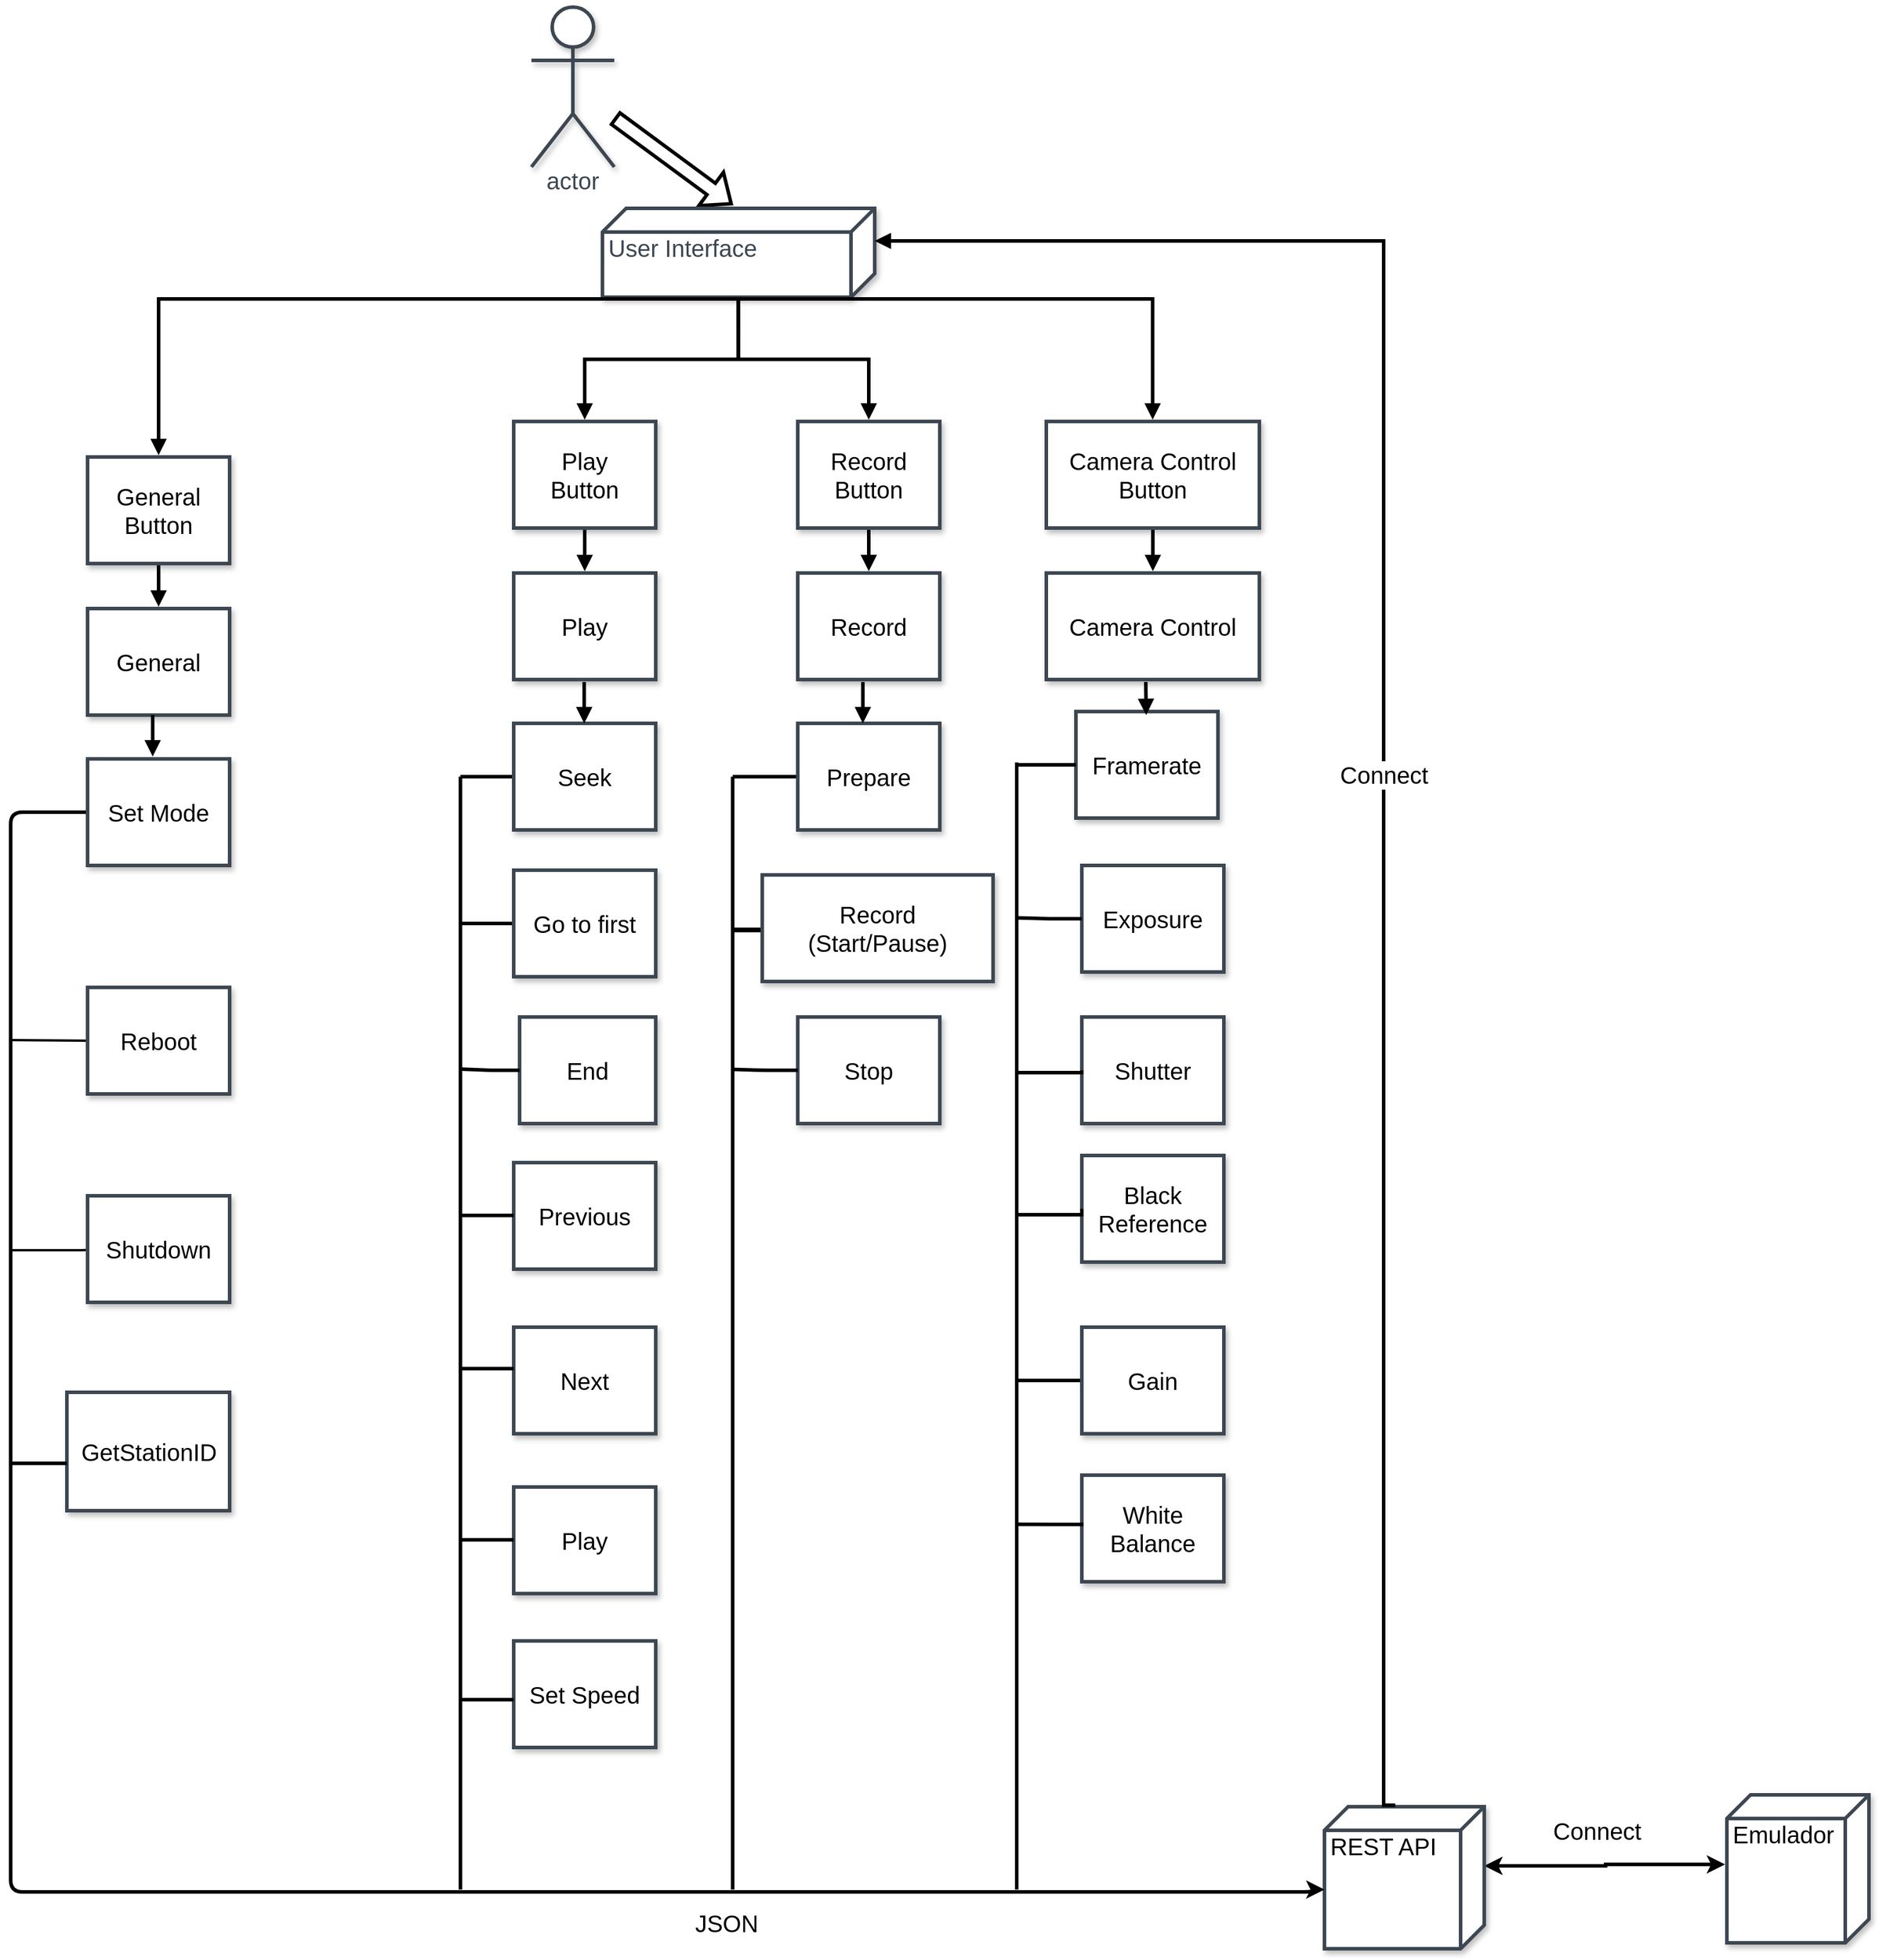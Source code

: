 <mxfile version="14.9.8" type="google"><diagram id="Tq0aVkGi8KAiOxXP445_" name="Page-1"><mxGraphModel dx="2513" dy="3167" grid="1" gridSize="10" guides="1" tooltips="1" connect="1" arrows="1" fold="1" page="1" pageScale="1" pageWidth="850" pageHeight="1100" math="0" shadow="0"><root><mxCell id="0"/><mxCell id="1" parent="0"/><UserObject label="Camera Control" lucidchartObjectId="6qt5-cwrYwba" id="a2ERE6Jyhy6qHA83pCRE-63"><mxCell style="html=1;overflow=block;blockSpacing=1;whiteSpace=wrap;;whiteSpace=wrap;fontSize=20;align=center;spacing=9;strokeColor=#3d4752;strokeOpacity=100;fillOpacity=100;shadow=1;fillColor=#ffffff;strokeWidth=3;" parent="1" vertex="1"><mxGeometry x="435" y="-712" width="180" height="90" as="geometry"/></mxCell></UserObject><UserObject label="Record" lucidchartObjectId="mrt5fdguKSx7" id="a2ERE6Jyhy6qHA83pCRE-64"><mxCell style="html=1;overflow=block;blockSpacing=1;whiteSpace=wrap;;whiteSpace=wrap;fontSize=20;align=center;spacing=9;strokeColor=#3d4752;strokeOpacity=100;fillOpacity=100;shadow=1;fillColor=#ffffff;strokeWidth=3;" parent="1" vertex="1"><mxGeometry x="225" y="-712" width="120" height="90" as="geometry"/></mxCell></UserObject><UserObject label="Play" lucidchartObjectId="yrt5bz7LIseQ" id="a2ERE6Jyhy6qHA83pCRE-65"><mxCell style="html=1;overflow=block;blockSpacing=1;whiteSpace=wrap;;whiteSpace=wrap;fontSize=20;align=center;spacing=9;strokeColor=#3d4752;strokeOpacity=100;fillOpacity=100;shadow=1;fillColor=#ffffff;strokeWidth=3;" parent="1" vertex="1"><mxGeometry x="-15" y="-712" width="120" height="90" as="geometry"/></mxCell></UserObject><mxCell id="wcb5IRSdTnuUfaPRGLEU-45" style="edgeStyle=none;shape=flexArrow;rounded=0;orthogonalLoop=1;jettySize=auto;html=1;entryX=0.522;entryY=-0.04;entryDx=0;entryDy=0;entryPerimeter=0;strokeWidth=3;" parent="1" source="a2ERE6Jyhy6qHA83pCRE-66" target="a2ERE6Jyhy6qHA83pCRE-67" edge="1"><mxGeometry relative="1" as="geometry"/></mxCell><UserObject label="actor" lucidchartObjectId="Kau5GPLqdX9~" id="a2ERE6Jyhy6qHA83pCRE-66"><mxCell style="html=1;overflow=block;blockSpacing=1;whiteSpace=wrap;shape=umlActor;labelPosition=center;verticalLabelPosition=bottom;verticalAlign=top;whiteSpace=nowrap;whiteSpace=wrap;fontSize=20;fontColor=#3d4752;align=center;spacing=0;strokeColor=#3d4752;strokeOpacity=100;fillOpacity=100;shadow=1;fillColor=#ffffff;strokeWidth=3;" parent="1" vertex="1"><mxGeometry y="-1190" width="70" height="135" as="geometry"/></mxCell></UserObject><UserObject label="&lt;div&gt;User Interface&lt;/div&gt;&lt;div&gt;&lt;br&gt;&lt;/div&gt;" lucidchartObjectId="~hu58S.ZaGs1" id="a2ERE6Jyhy6qHA83pCRE-67"><mxCell style="html=1;overflow=block;blockSpacing=1;whiteSpace=wrap;shape=cube;size=20;flipH=1;verticalAlign=top;spacingTop=22;spacingLeft=5;whiteSpace=wrap;fontSize=20;fontColor=#3d4752;align=center;align=left;spacing=0;strokeColor=#3d4752;strokeOpacity=100;fillOpacity=100;shadow=1;fillColor=#ffffff;strokeWidth=3;" parent="1" vertex="1"><mxGeometry x="60" y="-1020" width="230" height="75" as="geometry"/></mxCell></UserObject><mxCell id="DNsyr65En6juqMKMbYYN-5" style="edgeStyle=orthogonalEdgeStyle;rounded=0;orthogonalLoop=1;jettySize=auto;html=1;exitX=0;exitY=0;exitDx=0;exitDy=50;exitPerimeter=0;entryX=1.013;entryY=0.47;entryDx=0;entryDy=0;entryPerimeter=0;fontSize=20;startArrow=classic;startFill=1;endArrow=classic;endFill=1;strokeWidth=3;" edge="1" parent="1" source="a2ERE6Jyhy6qHA83pCRE-68" target="a2ERE6Jyhy6qHA83pCRE-69"><mxGeometry relative="1" as="geometry"/></mxCell><UserObject label="REST API" lucidchartObjectId="lju5xcNekT8n" id="a2ERE6Jyhy6qHA83pCRE-68"><mxCell style="html=1;overflow=block;blockSpacing=1;whiteSpace=wrap;shape=cube;size=20;flipH=1;verticalAlign=top;spacingTop=22;spacingLeft=5;whiteSpace=wrap;fontSize=20;align=center;align=left;spacing=0;strokeColor=#3d4752;strokeOpacity=100;fillOpacity=100;shadow=1;fillColor=#ffffff;strokeWidth=3;" parent="1" vertex="1"><mxGeometry x="670" y="330" width="135" height="120" as="geometry"/></mxCell></UserObject><UserObject label="Emulador" lucidchartObjectId="alu5J5_tlPzN" id="a2ERE6Jyhy6qHA83pCRE-69"><mxCell style="html=1;overflow=block;blockSpacing=1;whiteSpace=wrap;shape=cube;size=20;flipH=1;verticalAlign=top;spacingTop=22;spacingLeft=5;whiteSpace=wrap;fontSize=20;align=center;align=left;spacing=0;strokeColor=#3d4752;strokeOpacity=100;fillOpacity=100;shadow=1;fillColor=#ffffff;strokeWidth=3;" parent="1" vertex="1"><mxGeometry x="1010" y="320" width="120" height="125" as="geometry"/></mxCell></UserObject><UserObject label="" lucidchartObjectId="rmu5x2FNZgXI" id="a2ERE6Jyhy6qHA83pCRE-72"><mxCell style="html=1;jettySize=18;whiteSpace=wrap;fontSize=20;align=center;strokeWidth=3;rounded=1;arcSize=0;edgeStyle=orthogonalEdgeStyle;startArrow=none;;endArrow=block;endFill=1;;entryX=0;entryY=0;entryDx=0;entryDy=27.5;entryPerimeter=0;exitX=0.557;exitY=-0.01;exitDx=0;exitDy=0;exitPerimeter=0;" parent="1" source="a2ERE6Jyhy6qHA83pCRE-68" target="a2ERE6Jyhy6qHA83pCRE-67" edge="1"><mxGeometry width="100" height="100" relative="1" as="geometry"><Array as="points"><mxPoint x="720" y="-992"/></Array><mxPoint x="720" y="298" as="sourcePoint"/><mxPoint x="640" y="-933" as="targetPoint"/></mxGeometry></mxCell></UserObject><mxCell id="a2ERE6Jyhy6qHA83pCRE-73" value="Connect" style="text;html=1;resizable=0;labelBackgroundColor=#ffffff;align=center;verticalAlign=middle;;fontSize=20;" parent="a2ERE6Jyhy6qHA83pCRE-72" vertex="1"><mxGeometry relative="1" as="geometry"/></mxCell><UserObject label="JSON" lucidchartObjectId="Ktu5XEHQ36MG" id="a2ERE6Jyhy6qHA83pCRE-74"><mxCell style="html=1;overflow=block;blockSpacing=1;whiteSpace=wrap;strokeColor=none;fillColor=none;whiteSpace=wrap;fontSize=20;align=center;spacing=0;strokeWidth=1.5;" parent="1" vertex="1"><mxGeometry x="75" y="405" width="180" height="45" as="geometry"/></mxCell></UserObject><UserObject label="General Button" lucidchartObjectId="Ktu5nbrONZZC" id="a2ERE6Jyhy6qHA83pCRE-75"><mxCell style="html=1;overflow=block;blockSpacing=1;whiteSpace=wrap;;whiteSpace=wrap;fontSize=20;align=center;spacing=9;strokeColor=#3d4752;strokeOpacity=100;fillOpacity=100;shadow=1;fillColor=#ffffff;strokeWidth=3;" parent="1" vertex="1"><mxGeometry x="-375" y="-810" width="120" height="90" as="geometry"/></mxCell></UserObject><mxCell id="WBi7sadwqyiVNKmHGn8G-7" style="edgeStyle=orthogonalEdgeStyle;rounded=1;orthogonalLoop=1;jettySize=auto;html=1;endArrow=classic;endFill=1;strokeWidth=3;exitX=0;exitY=0.5;exitDx=0;exitDy=0;entryX=0;entryY=0;entryDx=135;entryDy=70;entryPerimeter=0;" parent="1" source="a2ERE6Jyhy6qHA83pCRE-77" target="a2ERE6Jyhy6qHA83pCRE-68" edge="1"><mxGeometry relative="1" as="geometry"><mxPoint x="540" y="402" as="targetPoint"/><Array as="points"><mxPoint x="-440" y="-510"/><mxPoint x="-440" y="402"/><mxPoint x="660" y="402"/></Array><mxPoint x="-440" y="-540" as="sourcePoint"/></mxGeometry></mxCell><UserObject label="General" lucidchartObjectId="Ktu5WQd-S7SZ" id="a2ERE6Jyhy6qHA83pCRE-76"><mxCell style="html=1;overflow=block;blockSpacing=1;whiteSpace=wrap;;whiteSpace=wrap;fontSize=20;align=center;spacing=9;strokeColor=#3d4752;strokeOpacity=100;fillOpacity=100;shadow=1;fillColor=#ffffff;strokeWidth=3;" parent="1" vertex="1"><mxGeometry x="-375" y="-682" width="120" height="90" as="geometry"/></mxCell></UserObject><UserObject label="Set Mode" lucidchartObjectId="Ktu5nh04~gD~" id="a2ERE6Jyhy6qHA83pCRE-77"><mxCell style="html=1;overflow=block;blockSpacing=1;whiteSpace=wrap;;whiteSpace=wrap;fontSize=20;align=center;spacing=9;strokeColor=#3d4752;strokeOpacity=100;fillOpacity=100;shadow=1;fillColor=#ffffff;strokeWidth=3;" parent="1" vertex="1"><mxGeometry x="-375" y="-555" width="120" height="90" as="geometry"/></mxCell></UserObject><UserObject label="" lucidchartObjectId="Xxu56DOL2vkj" id="a2ERE6Jyhy6qHA83pCRE-78"><mxCell style="html=1;jettySize=18;whiteSpace=wrap;fontSize=13;strokeWidth=3;rounded=1;arcSize=0;edgeStyle=orthogonalEdgeStyle;startArrow=none;;endArrow=block;endFill=1;;exitX=0.501;exitY=1.02;exitPerimeter=0;entryX=0.5;entryY=-0.017;entryPerimeter=0;" parent="1" source="a2ERE6Jyhy6qHA83pCRE-67" target="a2ERE6Jyhy6qHA83pCRE-75" edge="1"><mxGeometry width="100" height="100" relative="1" as="geometry"><Array as="points"/></mxGeometry></mxCell></UserObject><mxCell id="WBi7sadwqyiVNKmHGn8G-10" style="edgeStyle=orthogonalEdgeStyle;rounded=1;orthogonalLoop=1;jettySize=auto;html=1;exitX=0;exitY=0.5;exitDx=0;exitDy=0;endArrow=none;endFill=0;strokeWidth=2;" parent="1" source="a2ERE6Jyhy6qHA83pCRE-80" edge="1"><mxGeometry relative="1" as="geometry"><mxPoint x="-440" y="-317.5" as="targetPoint"/></mxGeometry></mxCell><UserObject label="Reboot" lucidchartObjectId="uAu5QDt~vpNm" id="a2ERE6Jyhy6qHA83pCRE-80"><mxCell style="html=1;overflow=block;blockSpacing=1;whiteSpace=wrap;;whiteSpace=wrap;fontSize=20;align=center;spacing=9;strokeColor=#3d4752;strokeOpacity=100;fillOpacity=100;shadow=1;fillColor=#ffffff;strokeWidth=3;" parent="1" vertex="1"><mxGeometry x="-375" y="-362" width="120" height="90" as="geometry"/></mxCell></UserObject><mxCell id="WBi7sadwqyiVNKmHGn8G-11" style="edgeStyle=orthogonalEdgeStyle;rounded=1;orthogonalLoop=1;jettySize=auto;html=1;exitX=0;exitY=0.5;exitDx=0;exitDy=0;endArrow=none;endFill=0;strokeWidth=2;" parent="1" source="a2ERE6Jyhy6qHA83pCRE-81" edge="1"><mxGeometry relative="1" as="geometry"><mxPoint x="-440" y="-140" as="targetPoint"/><Array as="points"><mxPoint x="-375" y="-140"/></Array></mxGeometry></mxCell><UserObject label="Shutdown" lucidchartObjectId="GAu57edMJUDW" id="a2ERE6Jyhy6qHA83pCRE-81"><mxCell style="html=1;overflow=block;blockSpacing=1;whiteSpace=wrap;;whiteSpace=wrap;fontSize=20;align=center;spacing=9;strokeColor=#3d4752;strokeOpacity=100;fillOpacity=100;shadow=1;fillColor=#ffffff;strokeWidth=3;" parent="1" vertex="1"><mxGeometry x="-375" y="-186" width="120" height="90" as="geometry"/></mxCell></UserObject><UserObject label="GetStationID" lucidchartObjectId="3Au5etybpW74" id="a2ERE6Jyhy6qHA83pCRE-82"><mxCell style="html=1;overflow=block;blockSpacing=1;whiteSpace=wrap;;whiteSpace=wrap;fontSize=20;align=center;spacing=9;strokeColor=#3d4752;strokeOpacity=100;fillOpacity=100;shadow=1;fillColor=#ffffff;strokeWidth=3;" parent="1" vertex="1"><mxGeometry x="-392.5" y="-20" width="137.5" height="100" as="geometry"/></mxCell></UserObject><UserObject label="" lucidchartObjectId="uBu52NZhCF6d" id="a2ERE6Jyhy6qHA83pCRE-83"><mxCell style="html=1;jettySize=18;whiteSpace=wrap;fontSize=13;strokeWidth=3;rounded=1;arcSize=0;edgeStyle=orthogonalEdgeStyle;startArrow=none;;endArrow=block;endFill=1;;exitX=0.5;exitY=1.017;exitPerimeter=0;entryX=0.5;entryY=-0.017;entryPerimeter=0;" parent="1" source="a2ERE6Jyhy6qHA83pCRE-75" target="a2ERE6Jyhy6qHA83pCRE-76" edge="1"><mxGeometry width="100" height="100" relative="1" as="geometry"><Array as="points"/></mxGeometry></mxCell></UserObject><UserObject label="Play Button" lucidchartObjectId="DBu5nGnanWgZ" id="a2ERE6Jyhy6qHA83pCRE-84"><mxCell style="html=1;overflow=block;blockSpacing=1;whiteSpace=wrap;;whiteSpace=wrap;fontSize=20;align=center;spacing=9;strokeColor=#3d4752;strokeOpacity=100;fillOpacity=100;shadow=1;fillColor=#ffffff;strokeWidth=3;" parent="1" vertex="1"><mxGeometry x="-15" y="-840" width="120" height="90" as="geometry"/></mxCell></UserObject><UserObject label="Record Button" lucidchartObjectId="IBu54L85IwHE" id="a2ERE6Jyhy6qHA83pCRE-85"><mxCell style="html=1;overflow=block;blockSpacing=1;whiteSpace=wrap;;whiteSpace=wrap;fontSize=20;align=center;spacing=9;strokeColor=#3d4752;strokeOpacity=100;fillOpacity=100;shadow=1;fillColor=#ffffff;strokeWidth=3;" parent="1" vertex="1"><mxGeometry x="225" y="-840" width="120" height="90" as="geometry"/></mxCell></UserObject><UserObject label="Camera Control Button" lucidchartObjectId="KBu5cVh6PnFy" id="a2ERE6Jyhy6qHA83pCRE-86"><mxCell style="html=1;overflow=block;blockSpacing=1;whiteSpace=wrap;;whiteSpace=wrap;fontSize=20;align=center;spacing=9;strokeColor=#3d4752;strokeOpacity=100;fillOpacity=100;shadow=1;fillColor=#ffffff;strokeWidth=3;" parent="1" vertex="1"><mxGeometry x="435" y="-840" width="180" height="90" as="geometry"/></mxCell></UserObject><UserObject label="" lucidchartObjectId="jCu5ftjtnP24" id="a2ERE6Jyhy6qHA83pCRE-87"><mxCell style="html=1;jettySize=18;whiteSpace=wrap;fontSize=13;strokeWidth=3;rounded=1;arcSize=0;edgeStyle=orthogonalEdgeStyle;startArrow=none;;endArrow=block;endFill=1;;exitX=0.501;exitY=1.02;exitPerimeter=0;entryX=0.5;entryY=-0.017;entryPerimeter=0;" parent="1" source="a2ERE6Jyhy6qHA83pCRE-67" target="a2ERE6Jyhy6qHA83pCRE-85" edge="1"><mxGeometry width="100" height="100" relative="1" as="geometry"><Array as="points"/></mxGeometry></mxCell></UserObject><UserObject label="" lucidchartObjectId="mCu5Km58cGOv" id="a2ERE6Jyhy6qHA83pCRE-88"><mxCell style="html=1;jettySize=18;whiteSpace=wrap;fontSize=13;strokeWidth=3;rounded=1;arcSize=0;edgeStyle=orthogonalEdgeStyle;startArrow=none;;endArrow=block;endFill=1;;exitX=0.501;exitY=1.02;exitPerimeter=0;entryX=0.499;entryY=-0.017;entryPerimeter=0;" parent="1" source="a2ERE6Jyhy6qHA83pCRE-67" target="a2ERE6Jyhy6qHA83pCRE-86" edge="1"><mxGeometry width="100" height="100" relative="1" as="geometry"><Array as="points"><mxPoint x="525" y="-943"/></Array></mxGeometry></mxCell></UserObject><UserObject label="" lucidchartObjectId="ECu5y6sLmNhG" id="a2ERE6Jyhy6qHA83pCRE-91"><mxCell style="html=1;jettySize=18;whiteSpace=wrap;fontSize=13;strokeWidth=3;rounded=1;arcSize=0;edgeStyle=orthogonalEdgeStyle;startArrow=none;;endArrow=block;endFill=1;;exitX=0.501;exitY=1.02;exitPerimeter=0;entryX=0.5;entryY=-0.017;entryPerimeter=0;" parent="1" source="a2ERE6Jyhy6qHA83pCRE-67" target="a2ERE6Jyhy6qHA83pCRE-84" edge="1"><mxGeometry width="100" height="100" relative="1" as="geometry"><Array as="points"/></mxGeometry></mxCell></UserObject><UserObject label="" lucidchartObjectId="KCu55CV7CjjQ" id="a2ERE6Jyhy6qHA83pCRE-93"><mxCell style="html=1;jettySize=18;whiteSpace=wrap;fontSize=13;strokeWidth=3;rounded=1;arcSize=0;edgeStyle=orthogonalEdgeStyle;startArrow=none;;endArrow=block;endFill=1;;exitX=0.5;exitY=1.017;exitPerimeter=0;entryX=0.5;entryY=-0.017;entryPerimeter=0;" parent="1" source="a2ERE6Jyhy6qHA83pCRE-84" target="a2ERE6Jyhy6qHA83pCRE-65" edge="1"><mxGeometry width="100" height="100" relative="1" as="geometry"><Array as="points"/></mxGeometry></mxCell></UserObject><UserObject label="" lucidchartObjectId="MCu5H4ygNyIa" id="a2ERE6Jyhy6qHA83pCRE-94"><mxCell style="html=1;jettySize=18;whiteSpace=wrap;fontSize=13;strokeWidth=3;rounded=1;arcSize=0;edgeStyle=orthogonalEdgeStyle;startArrow=none;;endArrow=block;endFill=1;;exitX=0.5;exitY=1.017;exitPerimeter=0;entryX=0.5;entryY=-0.017;entryPerimeter=0;" parent="1" source="a2ERE6Jyhy6qHA83pCRE-85" target="a2ERE6Jyhy6qHA83pCRE-64" edge="1"><mxGeometry width="100" height="100" relative="1" as="geometry"><Array as="points"/></mxGeometry></mxCell></UserObject><UserObject label="" lucidchartObjectId="pDu5P1OM3jkw" id="a2ERE6Jyhy6qHA83pCRE-95"><mxCell style="html=1;jettySize=18;whiteSpace=wrap;fontSize=13;strokeWidth=3;rounded=1;arcSize=0;edgeStyle=orthogonalEdgeStyle;startArrow=none;;endArrow=block;endFill=1;;exitX=0.5;exitY=1.017;exitPerimeter=0;entryX=0.5;entryY=-0.017;entryPerimeter=0;" parent="1" source="a2ERE6Jyhy6qHA83pCRE-86" target="a2ERE6Jyhy6qHA83pCRE-63" edge="1"><mxGeometry width="100" height="100" relative="1" as="geometry"><Array as="points"/></mxGeometry></mxCell></UserObject><UserObject label="&lt;div style=&quot;font-size: 20px;&quot;&gt;Seek&lt;/div&gt;" lucidchartObjectId="BDu5rF8r1Eqt" id="a2ERE6Jyhy6qHA83pCRE-96"><mxCell style="html=1;overflow=block;blockSpacing=1;whiteSpace=wrap;;whiteSpace=wrap;fontSize=20;fontStyle=0;spacing=3.8;strokeColor=#3d4752;strokeOpacity=100;fillOpacity=100;shadow=1;fillColor=#ffffff;strokeWidth=3;align=center;" parent="1" vertex="1"><mxGeometry x="-15" y="-585" width="120" height="90" as="geometry"/></mxCell></UserObject><UserObject label="Go to first" lucidchartObjectId="QEu508~jU2JX" id="a2ERE6Jyhy6qHA83pCRE-98"><mxCell style="html=1;overflow=block;blockSpacing=1;whiteSpace=wrap;;whiteSpace=wrap;fontSize=20;fontStyle=0;spacing=3.8;strokeColor=#3d4752;strokeOpacity=100;fillOpacity=100;shadow=1;fillColor=#ffffff;strokeWidth=3;" parent="1" vertex="1"><mxGeometry x="-15" y="-461" width="120" height="90" as="geometry"/></mxCell></UserObject><UserObject label="End" lucidchartObjectId="NFu5M9LwYb2~" id="a2ERE6Jyhy6qHA83pCRE-99"><mxCell style="html=1;overflow=block;blockSpacing=1;whiteSpace=wrap;;whiteSpace=wrap;fontSize=20;fontStyle=0;spacing=3.8;strokeColor=#3d4752;strokeOpacity=100;fillOpacity=100;shadow=1;fillColor=#ffffff;strokeWidth=3;" parent="1" vertex="1"><mxGeometry x="-10" y="-337" width="115" height="90" as="geometry"/></mxCell></UserObject><mxCell id="WBi7sadwqyiVNKmHGn8G-3" style="edgeStyle=orthogonalEdgeStyle;rounded=0;orthogonalLoop=1;jettySize=auto;html=1;exitX=0;exitY=0.5;exitDx=0;exitDy=0;endArrow=none;endFill=0;strokeWidth=3;" parent="1" source="a2ERE6Jyhy6qHA83pCRE-100" edge="1"><mxGeometry relative="1" as="geometry"><mxPoint x="170" y="-540" as="targetPoint"/></mxGeometry></mxCell><UserObject label="Prepare" lucidchartObjectId="5Fu5QK.X6ZOp" id="a2ERE6Jyhy6qHA83pCRE-100"><mxCell style="html=1;overflow=block;blockSpacing=1;whiteSpace=wrap;;whiteSpace=wrap;fontSize=20;align=center;spacing=9;strokeColor=#3d4752;strokeOpacity=100;fillOpacity=100;shadow=1;fillColor=#ffffff;strokeWidth=3;" parent="1" vertex="1"><mxGeometry x="225" y="-585" width="120" height="90" as="geometry"/></mxCell></UserObject><UserObject label="Previous" lucidchartObjectId="bGu5c9OTykT7" id="a2ERE6Jyhy6qHA83pCRE-101"><mxCell style="html=1;overflow=block;blockSpacing=1;whiteSpace=wrap;;whiteSpace=wrap;fontSize=20;fontStyle=0;spacing=3.8;strokeColor=#3d4752;strokeOpacity=100;fillOpacity=100;shadow=1;fillColor=#ffffff;strokeWidth=3;" parent="1" vertex="1"><mxGeometry x="-15" y="-214" width="120" height="90" as="geometry"/></mxCell></UserObject><mxCell id="WBi7sadwqyiVNKmHGn8G-4" style="edgeStyle=orthogonalEdgeStyle;rounded=0;orthogonalLoop=1;jettySize=auto;html=1;exitX=0;exitY=0.5;exitDx=0;exitDy=0;endArrow=none;endFill=0;" parent="1" source="a2ERE6Jyhy6qHA83pCRE-102" edge="1"><mxGeometry relative="1" as="geometry"><mxPoint x="170" y="-412.5" as="targetPoint"/></mxGeometry></mxCell><UserObject label="Record (Start/Pause)" lucidchartObjectId="jGu5k1GeI2br" id="a2ERE6Jyhy6qHA83pCRE-102"><mxCell style="html=1;overflow=block;blockSpacing=1;whiteSpace=wrap;;whiteSpace=wrap;fontSize=20;align=center;spacing=9;strokeColor=#3d4752;strokeOpacity=100;fillOpacity=100;shadow=1;fillColor=#ffffff;strokeWidth=3;" parent="1" vertex="1"><mxGeometry x="195" y="-457" width="195" height="90" as="geometry"/></mxCell></UserObject><mxCell id="WBi7sadwqyiVNKmHGn8G-5" style="edgeStyle=orthogonalEdgeStyle;rounded=0;orthogonalLoop=1;jettySize=auto;html=1;exitX=0;exitY=0.5;exitDx=0;exitDy=0;endArrow=none;endFill=0;" parent="1" source="a2ERE6Jyhy6qHA83pCRE-103" edge="1"><mxGeometry relative="1" as="geometry"><mxPoint x="170" y="-292.5" as="targetPoint"/></mxGeometry></mxCell><UserObject label="Stop" lucidchartObjectId="EGu5XZ~b6cdK" id="a2ERE6Jyhy6qHA83pCRE-103"><mxCell style="html=1;overflow=block;blockSpacing=1;whiteSpace=wrap;;whiteSpace=wrap;fontSize=20;align=center;spacing=9;strokeColor=#3d4752;strokeOpacity=100;fillOpacity=100;shadow=1;fillColor=#ffffff;strokeWidth=3;" parent="1" vertex="1"><mxGeometry x="225" y="-337" width="120" height="90" as="geometry"/></mxCell></UserObject><UserObject label="Next" lucidchartObjectId="BGu5tXM6n-bC" id="a2ERE6Jyhy6qHA83pCRE-104"><mxCell style="html=1;overflow=block;blockSpacing=1;whiteSpace=wrap;;whiteSpace=wrap;fontSize=20;fontStyle=0;spacing=3.8;strokeColor=#3d4752;strokeOpacity=100;fillOpacity=100;shadow=1;fillColor=#ffffff;strokeWidth=3;" parent="1" vertex="1"><mxGeometry x="-15" y="-75" width="120" height="90" as="geometry"/></mxCell></UserObject><UserObject label="Framerate" lucidchartObjectId="SHu5o5.eYqEF" id="a2ERE6Jyhy6qHA83pCRE-105"><mxCell style="html=1;overflow=block;blockSpacing=1;whiteSpace=wrap;;whiteSpace=wrap;fontSize=20;align=center;spacing=9;strokeColor=#3d4752;strokeOpacity=100;fillOpacity=100;shadow=1;fillColor=#ffffff;strokeWidth=3;" parent="1" vertex="1"><mxGeometry x="460" y="-595" width="120" height="90" as="geometry"/></mxCell></UserObject><UserObject label="Exposure" lucidchartObjectId="VHu5s70r0k1a" id="a2ERE6Jyhy6qHA83pCRE-106"><mxCell style="html=1;overflow=block;blockSpacing=1;whiteSpace=wrap;;whiteSpace=wrap;fontSize=20;align=center;spacing=9;strokeColor=#3d4752;strokeOpacity=100;fillOpacity=100;shadow=1;fillColor=#ffffff;strokeWidth=3;" parent="1" vertex="1"><mxGeometry x="465" y="-465" width="120" height="90" as="geometry"/></mxCell></UserObject><UserObject label="Shutter" lucidchartObjectId="0Hu5zXDfRM4E" id="a2ERE6Jyhy6qHA83pCRE-107"><mxCell style="html=1;overflow=block;blockSpacing=1;whiteSpace=wrap;;whiteSpace=wrap;fontSize=20;align=center;spacing=9;strokeColor=#3d4752;strokeOpacity=100;fillOpacity=100;shadow=1;fillColor=#ffffff;strokeWidth=3;" parent="1" vertex="1"><mxGeometry x="465" y="-337" width="120" height="90" as="geometry"/></mxCell></UserObject><UserObject label="Black Reference" lucidchartObjectId="6Hu5c5SlBFHH" id="a2ERE6Jyhy6qHA83pCRE-108"><mxCell style="html=1;overflow=block;blockSpacing=1;whiteSpace=wrap;;whiteSpace=wrap;fontSize=20;align=center;spacing=9;strokeColor=#3d4752;strokeOpacity=100;fillOpacity=100;shadow=1;fillColor=#ffffff;strokeWidth=3;" parent="1" vertex="1"><mxGeometry x="465" y="-220" width="120" height="90" as="geometry"/></mxCell></UserObject><mxCell id="WBi7sadwqyiVNKmHGn8G-16" style="edgeStyle=orthogonalEdgeStyle;rounded=0;orthogonalLoop=1;jettySize=auto;html=1;exitX=0;exitY=0.5;exitDx=0;exitDy=0;endArrow=none;endFill=0;strokeWidth=3;" parent="1" source="a2ERE6Jyhy6qHA83pCRE-109" edge="1"><mxGeometry relative="1" as="geometry"><mxPoint x="410" y="-30" as="targetPoint"/></mxGeometry></mxCell><UserObject label="Gain" lucidchartObjectId="eJu5JtBZz21k" id="a2ERE6Jyhy6qHA83pCRE-109"><mxCell style="html=1;overflow=block;blockSpacing=1;whiteSpace=wrap;;whiteSpace=wrap;fontSize=20;align=center;spacing=9;strokeColor=#3d4752;strokeOpacity=100;fillOpacity=100;shadow=1;fillColor=#ffffff;strokeWidth=3;" parent="1" vertex="1"><mxGeometry x="465" y="-75" width="120" height="90" as="geometry"/></mxCell></UserObject><UserObject label="White Balance" lucidchartObjectId="rJu5-7N308J2" id="a2ERE6Jyhy6qHA83pCRE-110"><mxCell style="html=1;overflow=block;blockSpacing=1;whiteSpace=wrap;;whiteSpace=wrap;fontSize=20;align=center;spacing=9;strokeColor=#3d4752;strokeOpacity=100;fillOpacity=100;shadow=1;fillColor=#ffffff;strokeWidth=3;" parent="1" vertex="1"><mxGeometry x="465" y="50" width="120" height="90" as="geometry"/></mxCell></UserObject><UserObject label="Play" lucidchartObjectId="QJu59SYELq8U" id="a2ERE6Jyhy6qHA83pCRE-111"><mxCell style="html=1;overflow=block;blockSpacing=1;whiteSpace=wrap;;whiteSpace=wrap;fontSize=20;fontStyle=0;spacing=3.8;strokeColor=#3d4752;strokeOpacity=100;fillOpacity=100;shadow=1;fillColor=#ffffff;strokeWidth=3;" parent="1" vertex="1"><mxGeometry x="-15" y="60" width="120" height="90" as="geometry"/></mxCell></UserObject><UserObject label="Set Speed" lucidchartObjectId="TLu5Jut2dl5Y" id="a2ERE6Jyhy6qHA83pCRE-114"><mxCell style="html=1;overflow=block;blockSpacing=1;whiteSpace=wrap;;whiteSpace=wrap;fontSize=20;fontStyle=0;spacing=3.8;strokeColor=#3d4752;strokeOpacity=100;fillOpacity=100;shadow=1;fillColor=#ffffff;strokeWidth=3;" parent="1" vertex="1"><mxGeometry x="-15" y="190" width="120" height="90" as="geometry"/></mxCell></UserObject><UserObject label="" lucidchartObjectId="eOu5Hs4~yxHm" id="a2ERE6Jyhy6qHA83pCRE-123"><mxCell style="html=1;jettySize=18;whiteSpace=wrap;fontSize=13;strokeWidth=3;rounded=1;arcSize=0;edgeStyle=orthogonalEdgeStyle;startArrow=none;;endArrow=none;;exitX=-0.012;exitY=0.5;exitPerimeter=0;" parent="1" source="a2ERE6Jyhy6qHA83pCRE-96" edge="1"><mxGeometry width="100" height="100" relative="1" as="geometry"><Array as="points"/><mxPoint x="-60" y="-540" as="targetPoint"/></mxGeometry></mxCell></UserObject><UserObject label="" lucidchartObjectId="VOu5QdSpuFlV" id="a2ERE6Jyhy6qHA83pCRE-124"><mxCell style="html=1;jettySize=18;whiteSpace=wrap;fontSize=13;strokeWidth=3;rounded=1;arcSize=0;edgeStyle=orthogonalEdgeStyle;startArrow=none;;endArrow=none;;exitX=-0.012;exitY=0.5;exitPerimeter=0;" parent="1" source="a2ERE6Jyhy6qHA83pCRE-98" edge="1"><mxGeometry width="100" height="100" relative="1" as="geometry"><Array as="points"><mxPoint x="-60" y="-416"/><mxPoint x="-60" y="-416"/></Array><mxPoint x="-60" y="-416" as="targetPoint"/></mxGeometry></mxCell></UserObject><UserObject label="" lucidchartObjectId="eOu5Hs4~yxHm" id="wcb5IRSdTnuUfaPRGLEU-7"><mxCell style="html=1;jettySize=18;whiteSpace=wrap;fontSize=13;strokeWidth=3;rounded=1;arcSize=0;edgeStyle=orthogonalEdgeStyle;startArrow=none;;endArrow=none;;exitX=0;exitY=0.5;exitDx=0;exitDy=0;" parent="1" source="a2ERE6Jyhy6qHA83pCRE-99" edge="1"><mxGeometry width="100" height="100" relative="1" as="geometry"><Array as="points"/><mxPoint x="-60" y="-293" as="targetPoint"/><mxPoint x="-15" y="-293" as="sourcePoint"/></mxGeometry></mxCell></UserObject><UserObject label="" lucidchartObjectId="VOu5QdSpuFlV" id="wcb5IRSdTnuUfaPRGLEU-9"><mxCell style="html=1;jettySize=18;whiteSpace=wrap;fontSize=13;strokeWidth=3;rounded=1;arcSize=0;edgeStyle=orthogonalEdgeStyle;startArrow=none;;endArrow=none;;exitX=-0.012;exitY=0.5;exitPerimeter=0;" parent="1" edge="1"><mxGeometry width="100" height="100" relative="1" as="geometry"><Array as="points"><mxPoint x="-58.56" y="-169.42"/><mxPoint x="-58.56" y="-169.42"/></Array><mxPoint x="-58.56" y="-169.42" as="targetPoint"/><mxPoint x="-15.0" y="-169.42" as="sourcePoint"/></mxGeometry></mxCell></UserObject><UserObject label="" lucidchartObjectId="VOu5QdSpuFlV" id="wcb5IRSdTnuUfaPRGLEU-10"><mxCell style="html=1;jettySize=18;whiteSpace=wrap;fontSize=13;strokeWidth=3;rounded=1;arcSize=0;edgeStyle=orthogonalEdgeStyle;startArrow=none;;endArrow=none;;exitX=-0.012;exitY=0.5;exitPerimeter=0;" parent="1" edge="1"><mxGeometry width="100" height="100" relative="1" as="geometry"><Array as="points"><mxPoint x="-58.56" y="-40.0"/><mxPoint x="-58.56" y="-40.0"/></Array><mxPoint x="-58.56" y="-40.0" as="targetPoint"/><mxPoint x="-15" y="-40.0" as="sourcePoint"/></mxGeometry></mxCell></UserObject><UserObject label="" lucidchartObjectId="VOu5QdSpuFlV" id="wcb5IRSdTnuUfaPRGLEU-11"><mxCell style="html=1;jettySize=18;whiteSpace=wrap;fontSize=13;strokeWidth=3;rounded=1;arcSize=0;edgeStyle=orthogonalEdgeStyle;startArrow=none;;endArrow=none;;exitX=-0.012;exitY=0.5;exitPerimeter=0;" parent="1" edge="1"><mxGeometry width="100" height="100" relative="1" as="geometry"><Array as="points"><mxPoint x="-58.56" y="104.58"/><mxPoint x="-58.56" y="104.58"/></Array><mxPoint x="-58.56" y="104.58" as="targetPoint"/><mxPoint x="-15" y="104.58" as="sourcePoint"/></mxGeometry></mxCell></UserObject><UserObject label="" lucidchartObjectId="VOu5QdSpuFlV" id="wcb5IRSdTnuUfaPRGLEU-12"><mxCell style="html=1;jettySize=18;whiteSpace=wrap;fontSize=13;strokeWidth=3;rounded=1;arcSize=0;edgeStyle=orthogonalEdgeStyle;startArrow=none;;endArrow=none;;exitX=-0.012;exitY=0.5;exitPerimeter=0;" parent="1" edge="1"><mxGeometry width="100" height="100" relative="1" as="geometry"><Array as="points"><mxPoint x="-58.56" y="239.58"/><mxPoint x="-58.56" y="239.58"/></Array><mxPoint x="-58.56" y="239.58" as="targetPoint"/><mxPoint x="-15" y="239.58" as="sourcePoint"/></mxGeometry></mxCell></UserObject><UserObject label="" lucidchartObjectId="eOu5Hs4~yxHm" id="wcb5IRSdTnuUfaPRGLEU-15"><mxCell style="html=1;jettySize=18;whiteSpace=wrap;fontSize=13;strokeWidth=3;rounded=1;arcSize=0;edgeStyle=orthogonalEdgeStyle;startArrow=none;;endArrow=none;;exitX=-0.012;exitY=0.5;exitPerimeter=0;" parent="1" edge="1"><mxGeometry width="100" height="100" relative="1" as="geometry"><Array as="points"/><mxPoint x="170" y="-410" as="targetPoint"/><mxPoint x="193.56" y="-410" as="sourcePoint"/></mxGeometry></mxCell></UserObject><UserObject label="" lucidchartObjectId="eOu5Hs4~yxHm" id="wcb5IRSdTnuUfaPRGLEU-16"><mxCell style="html=1;jettySize=18;whiteSpace=wrap;fontSize=13;strokeWidth=3;rounded=1;arcSize=0;edgeStyle=orthogonalEdgeStyle;startArrow=none;;endArrow=none;;exitX=0;exitY=0.5;exitDx=0;exitDy=0;" parent="1" source="a2ERE6Jyhy6qHA83pCRE-103" edge="1"><mxGeometry width="100" height="100" relative="1" as="geometry"><Array as="points"/><mxPoint x="170" y="-292.71" as="targetPoint"/><mxPoint x="213.56" y="-292.71" as="sourcePoint"/></mxGeometry></mxCell></UserObject><UserObject label="" lucidchartObjectId="~Nu5ukmt7PiE" id="wcb5IRSdTnuUfaPRGLEU-20"><mxCell style="html=1;jettySize=18;whiteSpace=wrap;fontSize=13;strokeWidth=3;rounded=1;arcSize=0;edgeStyle=orthogonalEdgeStyle;startArrow=none;;endArrow=none;;" parent="1" edge="1"><mxGeometry width="100" height="100" relative="1" as="geometry"><Array as="points"><mxPoint x="170.03" y="-537"/><mxPoint x="170.03" y="527"/></Array><mxPoint x="170" y="400" as="targetPoint"/><mxPoint x="170.03" y="-540" as="sourcePoint"/></mxGeometry></mxCell></UserObject><UserObject label="" lucidchartObjectId="VOu5QdSpuFlV" id="wcb5IRSdTnuUfaPRGLEU-23"><mxCell style="html=1;jettySize=18;whiteSpace=wrap;fontSize=13;strokeWidth=3;rounded=1;arcSize=0;edgeStyle=orthogonalEdgeStyle;startArrow=none;;endArrow=none;;exitX=0;exitY=0.5;exitDx=0;exitDy=0;" parent="1" source="a2ERE6Jyhy6qHA83pCRE-107" edge="1"><mxGeometry width="100" height="100" relative="1" as="geometry"><Array as="points"><mxPoint x="465" y="-290"/></Array><mxPoint x="410.01" y="-289.99" as="targetPoint"/><mxPoint x="460" y="-290" as="sourcePoint"/></mxGeometry></mxCell></UserObject><UserObject label="" lucidchartObjectId="VOu5QdSpuFlV" id="wcb5IRSdTnuUfaPRGLEU-24"><mxCell style="html=1;jettySize=18;whiteSpace=wrap;fontSize=13;strokeWidth=3;rounded=1;arcSize=0;edgeStyle=orthogonalEdgeStyle;startArrow=none;;endArrow=none;;exitX=0;exitY=0.5;exitDx=0;exitDy=0;" parent="1" source="a2ERE6Jyhy6qHA83pCRE-105" edge="1"><mxGeometry width="100" height="100" relative="1" as="geometry"><Array as="points"><mxPoint x="430" y="-550"/><mxPoint x="430" y="-550"/></Array><mxPoint x="410.01" y="-549.99" as="targetPoint"/><mxPoint x="453.57" y="-549.99" as="sourcePoint"/></mxGeometry></mxCell></UserObject><UserObject label="" lucidchartObjectId="VOu5QdSpuFlV" id="wcb5IRSdTnuUfaPRGLEU-25"><mxCell style="html=1;jettySize=18;whiteSpace=wrap;fontSize=13;strokeWidth=3;rounded=1;arcSize=0;edgeStyle=orthogonalEdgeStyle;startArrow=none;;endArrow=none;;exitX=0;exitY=0.5;exitDx=0;exitDy=0;" parent="1" source="a2ERE6Jyhy6qHA83pCRE-106" edge="1"><mxGeometry width="100" height="100" relative="1" as="geometry"><Array as="points"/><mxPoint x="410.01" y="-420.71" as="targetPoint"/><mxPoint x="453.57" y="-420.71" as="sourcePoint"/></mxGeometry></mxCell></UserObject><UserObject label="" lucidchartObjectId="VOu5QdSpuFlV" id="wcb5IRSdTnuUfaPRGLEU-26"><mxCell style="html=1;jettySize=18;whiteSpace=wrap;fontSize=13;strokeWidth=3;rounded=1;arcSize=0;edgeStyle=orthogonalEdgeStyle;startArrow=none;;endArrow=none;;exitX=0;exitY=0.5;exitDx=0;exitDy=0;" parent="1" source="a2ERE6Jyhy6qHA83pCRE-108" edge="1"><mxGeometry width="100" height="100" relative="1" as="geometry"><Array as="points"><mxPoint x="465" y="-170"/></Array><mxPoint x="410" y="-175" as="targetPoint"/><mxPoint x="448.57" y="-169.71" as="sourcePoint"/></mxGeometry></mxCell></UserObject><mxCell id="wcb5IRSdTnuUfaPRGLEU-28" style="edgeStyle=none;shape=flexArrow;rounded=0;orthogonalLoop=1;jettySize=auto;html=1;entryX=0;entryY=0.5;entryDx=0;entryDy=0;" parent="1" source="a2ERE6Jyhy6qHA83pCRE-110" target="a2ERE6Jyhy6qHA83pCRE-110" edge="1"><mxGeometry relative="1" as="geometry"/></mxCell><UserObject label="" lucidchartObjectId="VOu5QdSpuFlV" id="wcb5IRSdTnuUfaPRGLEU-29"><mxCell style="html=1;jettySize=18;whiteSpace=wrap;fontSize=13;strokeWidth=3;rounded=1;arcSize=0;edgeStyle=orthogonalEdgeStyle;startArrow=none;;endArrow=none;;exitX=-0.005;exitY=0.594;exitDx=0;exitDy=0;exitPerimeter=0;" parent="1" edge="1"><mxGeometry width="100" height="100" relative="1" as="geometry"><Array as="points"><mxPoint x="464.6" y="91.54"/></Array><mxPoint x="410.61" y="91.55" as="targetPoint"/><mxPoint x="465.0" y="90.0" as="sourcePoint"/></mxGeometry></mxCell></UserObject><UserObject label="" lucidchartObjectId="~Nu5ukmt7PiE" id="wcb5IRSdTnuUfaPRGLEU-30"><mxCell style="html=1;jettySize=18;whiteSpace=wrap;fontSize=13;strokeWidth=3;rounded=1;arcSize=0;edgeStyle=orthogonalEdgeStyle;startArrow=none;;endArrow=none;;" parent="1" edge="1"><mxGeometry width="100" height="100" relative="1" as="geometry"><Array as="points"><mxPoint x="410.03" y="-552"/><mxPoint x="410.03" y="512"/></Array><mxPoint x="410" y="400" as="targetPoint"/><mxPoint x="410" y="-552" as="sourcePoint"/></mxGeometry></mxCell></UserObject><UserObject label="" lucidchartObjectId="pDu5P1OM3jkw" id="wcb5IRSdTnuUfaPRGLEU-31"><mxCell style="html=1;jettySize=18;whiteSpace=wrap;fontSize=13;strokeWidth=3;rounded=1;arcSize=0;edgeStyle=orthogonalEdgeStyle;startArrow=none;;endArrow=block;endFill=1;;exitX=0.5;exitY=1.017;exitPerimeter=0;entryX=0.5;entryY=-0.017;entryPerimeter=0;" parent="1" edge="1"><mxGeometry width="100" height="100" relative="1" as="geometry"><Array as="points"/><mxPoint x="-320" y="-592.0" as="sourcePoint"/><mxPoint x="-320" y="-557.06" as="targetPoint"/></mxGeometry></mxCell></UserObject><UserObject label="" lucidchartObjectId="pDu5P1OM3jkw" id="wcb5IRSdTnuUfaPRGLEU-32"><mxCell style="html=1;jettySize=18;whiteSpace=wrap;fontSize=13;strokeWidth=3;rounded=1;arcSize=0;edgeStyle=orthogonalEdgeStyle;startArrow=none;;endArrow=block;endFill=1;;exitX=0.5;exitY=1.017;exitPerimeter=0;entryX=0.5;entryY=-0.017;entryPerimeter=0;" parent="1" edge="1"><mxGeometry width="100" height="100" relative="1" as="geometry"><Array as="points"/><mxPoint x="44.58" y="-619.94" as="sourcePoint"/><mxPoint x="44.58" y="-585.0" as="targetPoint"/></mxGeometry></mxCell></UserObject><UserObject label="" lucidchartObjectId="~Nu5ukmt7PiE" id="wcb5IRSdTnuUfaPRGLEU-35"><mxCell style="html=1;jettySize=18;whiteSpace=wrap;fontSize=13;strokeWidth=3;rounded=1;arcSize=0;edgeStyle=orthogonalEdgeStyle;startArrow=none;;endArrow=none;;" parent="1" edge="1"><mxGeometry width="100" height="100" relative="1" as="geometry"><Array as="points"><mxPoint x="-59.97" y="-540"/><mxPoint x="-59.97" y="524"/></Array><mxPoint x="-60" y="400" as="targetPoint"/><mxPoint x="-60" y="-498" as="sourcePoint"/></mxGeometry></mxCell></UserObject><UserObject label="" lucidchartObjectId="pDu5P1OM3jkw" id="wcb5IRSdTnuUfaPRGLEU-39"><mxCell style="html=1;jettySize=18;whiteSpace=wrap;fontSize=13;strokeWidth=3;rounded=1;arcSize=0;edgeStyle=orthogonalEdgeStyle;startArrow=none;;endArrow=block;endFill=1;;entryX=0.5;entryY=-0.017;entryPerimeter=0;" parent="1" edge="1"><mxGeometry width="100" height="100" relative="1" as="geometry"><Array as="points"/><mxPoint x="519" y="-620" as="sourcePoint"/><mxPoint x="519.41" y="-592.0" as="targetPoint"/></mxGeometry></mxCell></UserObject><UserObject label="" lucidchartObjectId="pDu5P1OM3jkw" id="wcb5IRSdTnuUfaPRGLEU-40"><mxCell style="html=1;jettySize=18;whiteSpace=wrap;fontSize=13;strokeWidth=3;rounded=1;arcSize=0;edgeStyle=orthogonalEdgeStyle;startArrow=none;;endArrow=block;endFill=1;;exitX=0.5;exitY=1.017;exitPerimeter=0;entryX=0.5;entryY=-0.017;entryPerimeter=0;" parent="1" edge="1"><mxGeometry width="100" height="100" relative="1" as="geometry"><Array as="points"/><mxPoint x="280.0" y="-619.94" as="sourcePoint"/><mxPoint x="280.0" y="-585.0" as="targetPoint"/></mxGeometry></mxCell></UserObject><UserObject label="" lucidchartObjectId="VOu5QdSpuFlV" id="wcb5IRSdTnuUfaPRGLEU-48"><mxCell style="html=1;jettySize=18;whiteSpace=wrap;fontSize=13;strokeWidth=3;rounded=1;arcSize=0;edgeStyle=orthogonalEdgeStyle;startArrow=none;;endArrow=none;;exitX=-0.012;exitY=0.5;exitPerimeter=0;" parent="1" edge="1"><mxGeometry width="100" height="100" relative="1" as="geometry"><Array as="points"><mxPoint x="-436.06" y="40"/><mxPoint x="-436.06" y="40"/></Array><mxPoint x="-440" y="40" as="targetPoint"/><mxPoint x="-392.5" y="40.0" as="sourcePoint"/></mxGeometry></mxCell></UserObject><mxCell id="DNsyr65En6juqMKMbYYN-7" value="Connect" style="text;html=1;align=center;verticalAlign=middle;resizable=0;points=[];autosize=1;strokeColor=none;fontSize=20;" vertex="1" parent="1"><mxGeometry x="855" y="335" width="90" height="30" as="geometry"/></mxCell></root></mxGraphModel></diagram></mxfile>